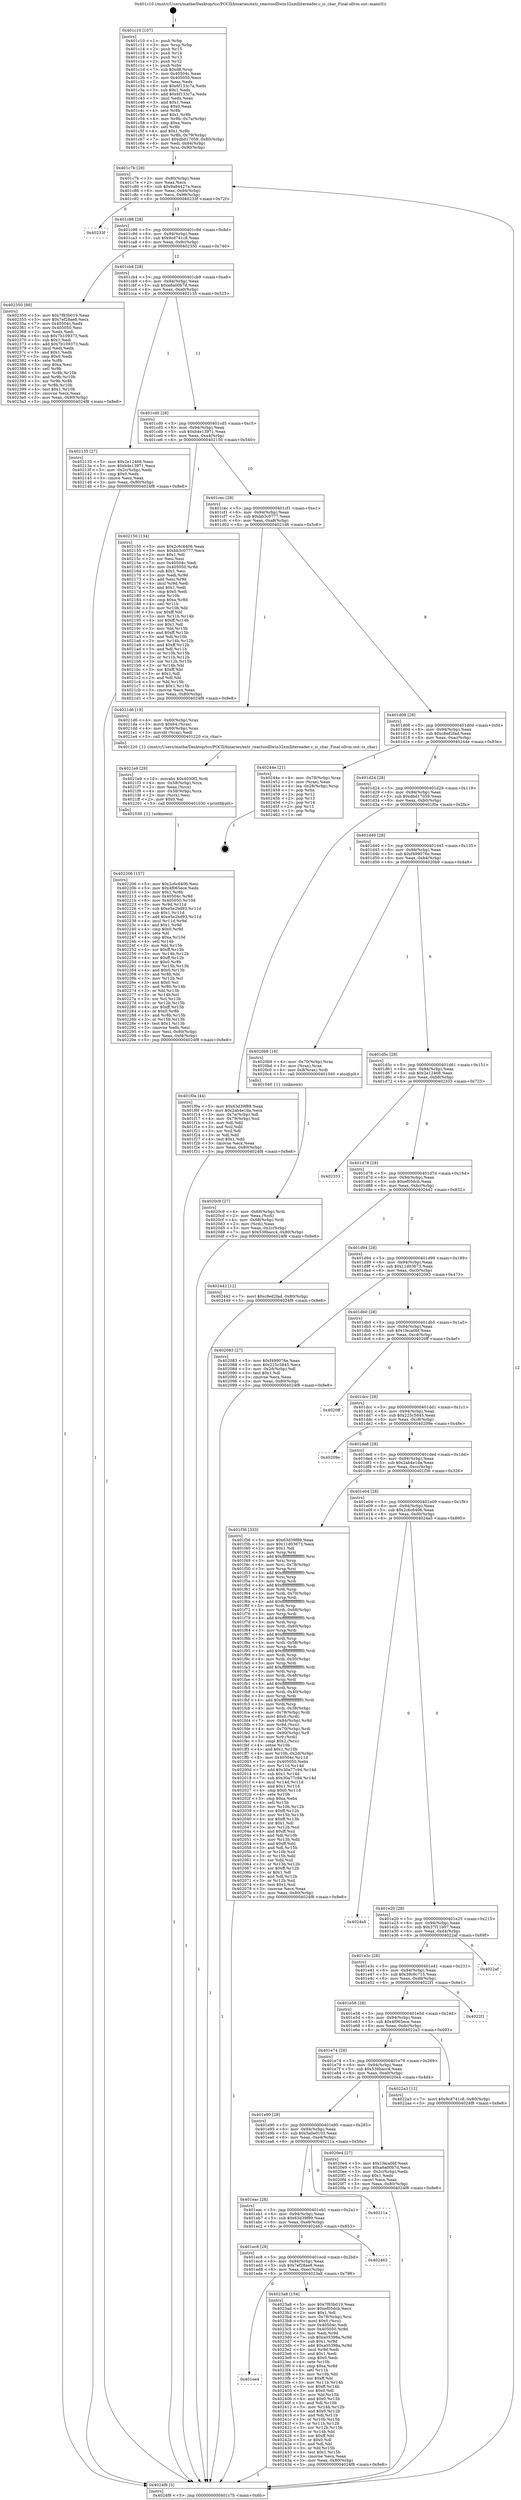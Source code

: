 digraph "0x401c10" {
  label = "0x401c10 (/mnt/c/Users/mathe/Desktop/tcc/POCII/binaries/extr_reactosdllwin32xmllitereader.c_is_char_Final-ollvm.out::main(0))"
  labelloc = "t"
  node[shape=record]

  Entry [label="",width=0.3,height=0.3,shape=circle,fillcolor=black,style=filled]
  "0x401c7b" [label="{
     0x401c7b [29]\l
     | [instrs]\l
     &nbsp;&nbsp;0x401c7b \<+3\>: mov -0x80(%rbp),%eax\l
     &nbsp;&nbsp;0x401c7e \<+2\>: mov %eax,%ecx\l
     &nbsp;&nbsp;0x401c80 \<+6\>: sub $0x9a84427a,%ecx\l
     &nbsp;&nbsp;0x401c86 \<+6\>: mov %eax,-0x94(%rbp)\l
     &nbsp;&nbsp;0x401c8c \<+6\>: mov %ecx,-0x98(%rbp)\l
     &nbsp;&nbsp;0x401c92 \<+6\>: je 000000000040233f \<main+0x72f\>\l
  }"]
  "0x40233f" [label="{
     0x40233f\l
  }", style=dashed]
  "0x401c98" [label="{
     0x401c98 [28]\l
     | [instrs]\l
     &nbsp;&nbsp;0x401c98 \<+5\>: jmp 0000000000401c9d \<main+0x8d\>\l
     &nbsp;&nbsp;0x401c9d \<+6\>: mov -0x94(%rbp),%eax\l
     &nbsp;&nbsp;0x401ca3 \<+5\>: sub $0x9cd741c8,%eax\l
     &nbsp;&nbsp;0x401ca8 \<+6\>: mov %eax,-0x9c(%rbp)\l
     &nbsp;&nbsp;0x401cae \<+6\>: je 0000000000402350 \<main+0x740\>\l
  }"]
  Exit [label="",width=0.3,height=0.3,shape=circle,fillcolor=black,style=filled,peripheries=2]
  "0x402350" [label="{
     0x402350 [88]\l
     | [instrs]\l
     &nbsp;&nbsp;0x402350 \<+5\>: mov $0x7f83b019,%eax\l
     &nbsp;&nbsp;0x402355 \<+5\>: mov $0x7ef28ae8,%ecx\l
     &nbsp;&nbsp;0x40235a \<+7\>: mov 0x40504c,%edx\l
     &nbsp;&nbsp;0x402361 \<+7\>: mov 0x405050,%esi\l
     &nbsp;&nbsp;0x402368 \<+2\>: mov %edx,%edi\l
     &nbsp;&nbsp;0x40236a \<+6\>: sub $0x7b109373,%edi\l
     &nbsp;&nbsp;0x402370 \<+3\>: sub $0x1,%edi\l
     &nbsp;&nbsp;0x402373 \<+6\>: add $0x7b109373,%edi\l
     &nbsp;&nbsp;0x402379 \<+3\>: imul %edi,%edx\l
     &nbsp;&nbsp;0x40237c \<+3\>: and $0x1,%edx\l
     &nbsp;&nbsp;0x40237f \<+3\>: cmp $0x0,%edx\l
     &nbsp;&nbsp;0x402382 \<+4\>: sete %r8b\l
     &nbsp;&nbsp;0x402386 \<+3\>: cmp $0xa,%esi\l
     &nbsp;&nbsp;0x402389 \<+4\>: setl %r9b\l
     &nbsp;&nbsp;0x40238d \<+3\>: mov %r8b,%r10b\l
     &nbsp;&nbsp;0x402390 \<+3\>: and %r9b,%r10b\l
     &nbsp;&nbsp;0x402393 \<+3\>: xor %r9b,%r8b\l
     &nbsp;&nbsp;0x402396 \<+3\>: or %r8b,%r10b\l
     &nbsp;&nbsp;0x402399 \<+4\>: test $0x1,%r10b\l
     &nbsp;&nbsp;0x40239d \<+3\>: cmovne %ecx,%eax\l
     &nbsp;&nbsp;0x4023a0 \<+3\>: mov %eax,-0x80(%rbp)\l
     &nbsp;&nbsp;0x4023a3 \<+5\>: jmp 00000000004024f8 \<main+0x8e8\>\l
  }"]
  "0x401cb4" [label="{
     0x401cb4 [28]\l
     | [instrs]\l
     &nbsp;&nbsp;0x401cb4 \<+5\>: jmp 0000000000401cb9 \<main+0xa9\>\l
     &nbsp;&nbsp;0x401cb9 \<+6\>: mov -0x94(%rbp),%eax\l
     &nbsp;&nbsp;0x401cbf \<+5\>: sub $0xa6a00b7d,%eax\l
     &nbsp;&nbsp;0x401cc4 \<+6\>: mov %eax,-0xa0(%rbp)\l
     &nbsp;&nbsp;0x401cca \<+6\>: je 0000000000402135 \<main+0x525\>\l
  }"]
  "0x401ee4" [label="{
     0x401ee4\l
  }", style=dashed]
  "0x402135" [label="{
     0x402135 [27]\l
     | [instrs]\l
     &nbsp;&nbsp;0x402135 \<+5\>: mov $0x2e12468,%eax\l
     &nbsp;&nbsp;0x40213a \<+5\>: mov $0xb4e13971,%ecx\l
     &nbsp;&nbsp;0x40213f \<+3\>: mov -0x2c(%rbp),%edx\l
     &nbsp;&nbsp;0x402142 \<+3\>: cmp $0x0,%edx\l
     &nbsp;&nbsp;0x402145 \<+3\>: cmove %ecx,%eax\l
     &nbsp;&nbsp;0x402148 \<+3\>: mov %eax,-0x80(%rbp)\l
     &nbsp;&nbsp;0x40214b \<+5\>: jmp 00000000004024f8 \<main+0x8e8\>\l
  }"]
  "0x401cd0" [label="{
     0x401cd0 [28]\l
     | [instrs]\l
     &nbsp;&nbsp;0x401cd0 \<+5\>: jmp 0000000000401cd5 \<main+0xc5\>\l
     &nbsp;&nbsp;0x401cd5 \<+6\>: mov -0x94(%rbp),%eax\l
     &nbsp;&nbsp;0x401cdb \<+5\>: sub $0xb4e13971,%eax\l
     &nbsp;&nbsp;0x401ce0 \<+6\>: mov %eax,-0xa4(%rbp)\l
     &nbsp;&nbsp;0x401ce6 \<+6\>: je 0000000000402150 \<main+0x540\>\l
  }"]
  "0x4023a8" [label="{
     0x4023a8 [154]\l
     | [instrs]\l
     &nbsp;&nbsp;0x4023a8 \<+5\>: mov $0x7f83b019,%eax\l
     &nbsp;&nbsp;0x4023ad \<+5\>: mov $0xef05dcb,%ecx\l
     &nbsp;&nbsp;0x4023b2 \<+2\>: mov $0x1,%dl\l
     &nbsp;&nbsp;0x4023b4 \<+4\>: mov -0x78(%rbp),%rsi\l
     &nbsp;&nbsp;0x4023b8 \<+6\>: movl $0x0,(%rsi)\l
     &nbsp;&nbsp;0x4023be \<+7\>: mov 0x40504c,%edi\l
     &nbsp;&nbsp;0x4023c5 \<+8\>: mov 0x405050,%r8d\l
     &nbsp;&nbsp;0x4023cd \<+3\>: mov %edi,%r9d\l
     &nbsp;&nbsp;0x4023d0 \<+7\>: sub $0xa05398a,%r9d\l
     &nbsp;&nbsp;0x4023d7 \<+4\>: sub $0x1,%r9d\l
     &nbsp;&nbsp;0x4023db \<+7\>: add $0xa05398a,%r9d\l
     &nbsp;&nbsp;0x4023e2 \<+4\>: imul %r9d,%edi\l
     &nbsp;&nbsp;0x4023e6 \<+3\>: and $0x1,%edi\l
     &nbsp;&nbsp;0x4023e9 \<+3\>: cmp $0x0,%edi\l
     &nbsp;&nbsp;0x4023ec \<+4\>: sete %r10b\l
     &nbsp;&nbsp;0x4023f0 \<+4\>: cmp $0xa,%r8d\l
     &nbsp;&nbsp;0x4023f4 \<+4\>: setl %r11b\l
     &nbsp;&nbsp;0x4023f8 \<+3\>: mov %r10b,%bl\l
     &nbsp;&nbsp;0x4023fb \<+3\>: xor $0xff,%bl\l
     &nbsp;&nbsp;0x4023fe \<+3\>: mov %r11b,%r14b\l
     &nbsp;&nbsp;0x402401 \<+4\>: xor $0xff,%r14b\l
     &nbsp;&nbsp;0x402405 \<+3\>: xor $0x0,%dl\l
     &nbsp;&nbsp;0x402408 \<+3\>: mov %bl,%r15b\l
     &nbsp;&nbsp;0x40240b \<+4\>: and $0x0,%r15b\l
     &nbsp;&nbsp;0x40240f \<+3\>: and %dl,%r10b\l
     &nbsp;&nbsp;0x402412 \<+3\>: mov %r14b,%r12b\l
     &nbsp;&nbsp;0x402415 \<+4\>: and $0x0,%r12b\l
     &nbsp;&nbsp;0x402419 \<+3\>: and %dl,%r11b\l
     &nbsp;&nbsp;0x40241c \<+3\>: or %r10b,%r15b\l
     &nbsp;&nbsp;0x40241f \<+3\>: or %r11b,%r12b\l
     &nbsp;&nbsp;0x402422 \<+3\>: xor %r12b,%r15b\l
     &nbsp;&nbsp;0x402425 \<+3\>: or %r14b,%bl\l
     &nbsp;&nbsp;0x402428 \<+3\>: xor $0xff,%bl\l
     &nbsp;&nbsp;0x40242b \<+3\>: or $0x0,%dl\l
     &nbsp;&nbsp;0x40242e \<+2\>: and %dl,%bl\l
     &nbsp;&nbsp;0x402430 \<+3\>: or %bl,%r15b\l
     &nbsp;&nbsp;0x402433 \<+4\>: test $0x1,%r15b\l
     &nbsp;&nbsp;0x402437 \<+3\>: cmovne %ecx,%eax\l
     &nbsp;&nbsp;0x40243a \<+3\>: mov %eax,-0x80(%rbp)\l
     &nbsp;&nbsp;0x40243d \<+5\>: jmp 00000000004024f8 \<main+0x8e8\>\l
  }"]
  "0x402150" [label="{
     0x402150 [134]\l
     | [instrs]\l
     &nbsp;&nbsp;0x402150 \<+5\>: mov $0x2c6c6406,%eax\l
     &nbsp;&nbsp;0x402155 \<+5\>: mov $0xbb3c0777,%ecx\l
     &nbsp;&nbsp;0x40215a \<+2\>: mov $0x1,%dl\l
     &nbsp;&nbsp;0x40215c \<+2\>: xor %esi,%esi\l
     &nbsp;&nbsp;0x40215e \<+7\>: mov 0x40504c,%edi\l
     &nbsp;&nbsp;0x402165 \<+8\>: mov 0x405050,%r8d\l
     &nbsp;&nbsp;0x40216d \<+3\>: sub $0x1,%esi\l
     &nbsp;&nbsp;0x402170 \<+3\>: mov %edi,%r9d\l
     &nbsp;&nbsp;0x402173 \<+3\>: add %esi,%r9d\l
     &nbsp;&nbsp;0x402176 \<+4\>: imul %r9d,%edi\l
     &nbsp;&nbsp;0x40217a \<+3\>: and $0x1,%edi\l
     &nbsp;&nbsp;0x40217d \<+3\>: cmp $0x0,%edi\l
     &nbsp;&nbsp;0x402180 \<+4\>: sete %r10b\l
     &nbsp;&nbsp;0x402184 \<+4\>: cmp $0xa,%r8d\l
     &nbsp;&nbsp;0x402188 \<+4\>: setl %r11b\l
     &nbsp;&nbsp;0x40218c \<+3\>: mov %r10b,%bl\l
     &nbsp;&nbsp;0x40218f \<+3\>: xor $0xff,%bl\l
     &nbsp;&nbsp;0x402192 \<+3\>: mov %r11b,%r14b\l
     &nbsp;&nbsp;0x402195 \<+4\>: xor $0xff,%r14b\l
     &nbsp;&nbsp;0x402199 \<+3\>: xor $0x1,%dl\l
     &nbsp;&nbsp;0x40219c \<+3\>: mov %bl,%r15b\l
     &nbsp;&nbsp;0x40219f \<+4\>: and $0xff,%r15b\l
     &nbsp;&nbsp;0x4021a3 \<+3\>: and %dl,%r10b\l
     &nbsp;&nbsp;0x4021a6 \<+3\>: mov %r14b,%r12b\l
     &nbsp;&nbsp;0x4021a9 \<+4\>: and $0xff,%r12b\l
     &nbsp;&nbsp;0x4021ad \<+3\>: and %dl,%r11b\l
     &nbsp;&nbsp;0x4021b0 \<+3\>: or %r10b,%r15b\l
     &nbsp;&nbsp;0x4021b3 \<+3\>: or %r11b,%r12b\l
     &nbsp;&nbsp;0x4021b6 \<+3\>: xor %r12b,%r15b\l
     &nbsp;&nbsp;0x4021b9 \<+3\>: or %r14b,%bl\l
     &nbsp;&nbsp;0x4021bc \<+3\>: xor $0xff,%bl\l
     &nbsp;&nbsp;0x4021bf \<+3\>: or $0x1,%dl\l
     &nbsp;&nbsp;0x4021c2 \<+2\>: and %dl,%bl\l
     &nbsp;&nbsp;0x4021c4 \<+3\>: or %bl,%r15b\l
     &nbsp;&nbsp;0x4021c7 \<+4\>: test $0x1,%r15b\l
     &nbsp;&nbsp;0x4021cb \<+3\>: cmovne %ecx,%eax\l
     &nbsp;&nbsp;0x4021ce \<+3\>: mov %eax,-0x80(%rbp)\l
     &nbsp;&nbsp;0x4021d1 \<+5\>: jmp 00000000004024f8 \<main+0x8e8\>\l
  }"]
  "0x401cec" [label="{
     0x401cec [28]\l
     | [instrs]\l
     &nbsp;&nbsp;0x401cec \<+5\>: jmp 0000000000401cf1 \<main+0xe1\>\l
     &nbsp;&nbsp;0x401cf1 \<+6\>: mov -0x94(%rbp),%eax\l
     &nbsp;&nbsp;0x401cf7 \<+5\>: sub $0xbb3c0777,%eax\l
     &nbsp;&nbsp;0x401cfc \<+6\>: mov %eax,-0xa8(%rbp)\l
     &nbsp;&nbsp;0x401d02 \<+6\>: je 00000000004021d6 \<main+0x5c6\>\l
  }"]
  "0x401ec8" [label="{
     0x401ec8 [28]\l
     | [instrs]\l
     &nbsp;&nbsp;0x401ec8 \<+5\>: jmp 0000000000401ecd \<main+0x2bd\>\l
     &nbsp;&nbsp;0x401ecd \<+6\>: mov -0x94(%rbp),%eax\l
     &nbsp;&nbsp;0x401ed3 \<+5\>: sub $0x7ef28ae8,%eax\l
     &nbsp;&nbsp;0x401ed8 \<+6\>: mov %eax,-0xec(%rbp)\l
     &nbsp;&nbsp;0x401ede \<+6\>: je 00000000004023a8 \<main+0x798\>\l
  }"]
  "0x4021d6" [label="{
     0x4021d6 [19]\l
     | [instrs]\l
     &nbsp;&nbsp;0x4021d6 \<+4\>: mov -0x60(%rbp),%rax\l
     &nbsp;&nbsp;0x4021da \<+3\>: movb $0x64,(%rax)\l
     &nbsp;&nbsp;0x4021dd \<+4\>: mov -0x60(%rbp),%rax\l
     &nbsp;&nbsp;0x4021e1 \<+3\>: movsbl (%rax),%edi\l
     &nbsp;&nbsp;0x4021e4 \<+5\>: call 0000000000401220 \<is_char\>\l
     | [calls]\l
     &nbsp;&nbsp;0x401220 \{1\} (/mnt/c/Users/mathe/Desktop/tcc/POCII/binaries/extr_reactosdllwin32xmllitereader.c_is_char_Final-ollvm.out::is_char)\l
  }"]
  "0x401d08" [label="{
     0x401d08 [28]\l
     | [instrs]\l
     &nbsp;&nbsp;0x401d08 \<+5\>: jmp 0000000000401d0d \<main+0xfd\>\l
     &nbsp;&nbsp;0x401d0d \<+6\>: mov -0x94(%rbp),%eax\l
     &nbsp;&nbsp;0x401d13 \<+5\>: sub $0xc8ed2fad,%eax\l
     &nbsp;&nbsp;0x401d18 \<+6\>: mov %eax,-0xac(%rbp)\l
     &nbsp;&nbsp;0x401d1e \<+6\>: je 000000000040244e \<main+0x83e\>\l
  }"]
  "0x402463" [label="{
     0x402463\l
  }", style=dashed]
  "0x40244e" [label="{
     0x40244e [21]\l
     | [instrs]\l
     &nbsp;&nbsp;0x40244e \<+4\>: mov -0x78(%rbp),%rax\l
     &nbsp;&nbsp;0x402452 \<+2\>: mov (%rax),%eax\l
     &nbsp;&nbsp;0x402454 \<+4\>: lea -0x28(%rbp),%rsp\l
     &nbsp;&nbsp;0x402458 \<+1\>: pop %rbx\l
     &nbsp;&nbsp;0x402459 \<+2\>: pop %r12\l
     &nbsp;&nbsp;0x40245b \<+2\>: pop %r13\l
     &nbsp;&nbsp;0x40245d \<+2\>: pop %r14\l
     &nbsp;&nbsp;0x40245f \<+2\>: pop %r15\l
     &nbsp;&nbsp;0x402461 \<+1\>: pop %rbp\l
     &nbsp;&nbsp;0x402462 \<+1\>: ret\l
  }"]
  "0x401d24" [label="{
     0x401d24 [28]\l
     | [instrs]\l
     &nbsp;&nbsp;0x401d24 \<+5\>: jmp 0000000000401d29 \<main+0x119\>\l
     &nbsp;&nbsp;0x401d29 \<+6\>: mov -0x94(%rbp),%eax\l
     &nbsp;&nbsp;0x401d2f \<+5\>: sub $0xdbd17059,%eax\l
     &nbsp;&nbsp;0x401d34 \<+6\>: mov %eax,-0xb0(%rbp)\l
     &nbsp;&nbsp;0x401d3a \<+6\>: je 0000000000401f0a \<main+0x2fa\>\l
  }"]
  "0x401eac" [label="{
     0x401eac [28]\l
     | [instrs]\l
     &nbsp;&nbsp;0x401eac \<+5\>: jmp 0000000000401eb1 \<main+0x2a1\>\l
     &nbsp;&nbsp;0x401eb1 \<+6\>: mov -0x94(%rbp),%eax\l
     &nbsp;&nbsp;0x401eb7 \<+5\>: sub $0x63d39f89,%eax\l
     &nbsp;&nbsp;0x401ebc \<+6\>: mov %eax,-0xe8(%rbp)\l
     &nbsp;&nbsp;0x401ec2 \<+6\>: je 0000000000402463 \<main+0x853\>\l
  }"]
  "0x401f0a" [label="{
     0x401f0a [44]\l
     | [instrs]\l
     &nbsp;&nbsp;0x401f0a \<+5\>: mov $0x63d39f89,%eax\l
     &nbsp;&nbsp;0x401f0f \<+5\>: mov $0x2ab4e1da,%ecx\l
     &nbsp;&nbsp;0x401f14 \<+3\>: mov -0x7a(%rbp),%dl\l
     &nbsp;&nbsp;0x401f17 \<+4\>: mov -0x79(%rbp),%sil\l
     &nbsp;&nbsp;0x401f1b \<+3\>: mov %dl,%dil\l
     &nbsp;&nbsp;0x401f1e \<+3\>: and %sil,%dil\l
     &nbsp;&nbsp;0x401f21 \<+3\>: xor %sil,%dl\l
     &nbsp;&nbsp;0x401f24 \<+3\>: or %dl,%dil\l
     &nbsp;&nbsp;0x401f27 \<+4\>: test $0x1,%dil\l
     &nbsp;&nbsp;0x401f2b \<+3\>: cmovne %ecx,%eax\l
     &nbsp;&nbsp;0x401f2e \<+3\>: mov %eax,-0x80(%rbp)\l
     &nbsp;&nbsp;0x401f31 \<+5\>: jmp 00000000004024f8 \<main+0x8e8\>\l
  }"]
  "0x401d40" [label="{
     0x401d40 [28]\l
     | [instrs]\l
     &nbsp;&nbsp;0x401d40 \<+5\>: jmp 0000000000401d45 \<main+0x135\>\l
     &nbsp;&nbsp;0x401d45 \<+6\>: mov -0x94(%rbp),%eax\l
     &nbsp;&nbsp;0x401d4b \<+5\>: sub $0xf499076e,%eax\l
     &nbsp;&nbsp;0x401d50 \<+6\>: mov %eax,-0xb4(%rbp)\l
     &nbsp;&nbsp;0x401d56 \<+6\>: je 00000000004020b9 \<main+0x4a9\>\l
  }"]
  "0x4024f8" [label="{
     0x4024f8 [5]\l
     | [instrs]\l
     &nbsp;&nbsp;0x4024f8 \<+5\>: jmp 0000000000401c7b \<main+0x6b\>\l
  }"]
  "0x401c10" [label="{
     0x401c10 [107]\l
     | [instrs]\l
     &nbsp;&nbsp;0x401c10 \<+1\>: push %rbp\l
     &nbsp;&nbsp;0x401c11 \<+3\>: mov %rsp,%rbp\l
     &nbsp;&nbsp;0x401c14 \<+2\>: push %r15\l
     &nbsp;&nbsp;0x401c16 \<+2\>: push %r14\l
     &nbsp;&nbsp;0x401c18 \<+2\>: push %r13\l
     &nbsp;&nbsp;0x401c1a \<+2\>: push %r12\l
     &nbsp;&nbsp;0x401c1c \<+1\>: push %rbx\l
     &nbsp;&nbsp;0x401c1d \<+7\>: sub $0xd8,%rsp\l
     &nbsp;&nbsp;0x401c24 \<+7\>: mov 0x40504c,%eax\l
     &nbsp;&nbsp;0x401c2b \<+7\>: mov 0x405050,%ecx\l
     &nbsp;&nbsp;0x401c32 \<+2\>: mov %eax,%edx\l
     &nbsp;&nbsp;0x401c34 \<+6\>: sub $0x6f133c7a,%edx\l
     &nbsp;&nbsp;0x401c3a \<+3\>: sub $0x1,%edx\l
     &nbsp;&nbsp;0x401c3d \<+6\>: add $0x6f133c7a,%edx\l
     &nbsp;&nbsp;0x401c43 \<+3\>: imul %edx,%eax\l
     &nbsp;&nbsp;0x401c46 \<+3\>: and $0x1,%eax\l
     &nbsp;&nbsp;0x401c49 \<+3\>: cmp $0x0,%eax\l
     &nbsp;&nbsp;0x401c4c \<+4\>: sete %r8b\l
     &nbsp;&nbsp;0x401c50 \<+4\>: and $0x1,%r8b\l
     &nbsp;&nbsp;0x401c54 \<+4\>: mov %r8b,-0x7a(%rbp)\l
     &nbsp;&nbsp;0x401c58 \<+3\>: cmp $0xa,%ecx\l
     &nbsp;&nbsp;0x401c5b \<+4\>: setl %r8b\l
     &nbsp;&nbsp;0x401c5f \<+4\>: and $0x1,%r8b\l
     &nbsp;&nbsp;0x401c63 \<+4\>: mov %r8b,-0x79(%rbp)\l
     &nbsp;&nbsp;0x401c67 \<+7\>: movl $0xdbd17059,-0x80(%rbp)\l
     &nbsp;&nbsp;0x401c6e \<+6\>: mov %edi,-0x84(%rbp)\l
     &nbsp;&nbsp;0x401c74 \<+7\>: mov %rsi,-0x90(%rbp)\l
  }"]
  "0x40211a" [label="{
     0x40211a\l
  }", style=dashed]
  "0x4020b9" [label="{
     0x4020b9 [16]\l
     | [instrs]\l
     &nbsp;&nbsp;0x4020b9 \<+4\>: mov -0x70(%rbp),%rax\l
     &nbsp;&nbsp;0x4020bd \<+3\>: mov (%rax),%rax\l
     &nbsp;&nbsp;0x4020c0 \<+4\>: mov 0x8(%rax),%rdi\l
     &nbsp;&nbsp;0x4020c4 \<+5\>: call 0000000000401040 \<atoi@plt\>\l
     | [calls]\l
     &nbsp;&nbsp;0x401040 \{1\} (unknown)\l
  }"]
  "0x401d5c" [label="{
     0x401d5c [28]\l
     | [instrs]\l
     &nbsp;&nbsp;0x401d5c \<+5\>: jmp 0000000000401d61 \<main+0x151\>\l
     &nbsp;&nbsp;0x401d61 \<+6\>: mov -0x94(%rbp),%eax\l
     &nbsp;&nbsp;0x401d67 \<+5\>: sub $0x2e12468,%eax\l
     &nbsp;&nbsp;0x401d6c \<+6\>: mov %eax,-0xb8(%rbp)\l
     &nbsp;&nbsp;0x401d72 \<+6\>: je 0000000000402333 \<main+0x723\>\l
  }"]
  "0x402206" [label="{
     0x402206 [157]\l
     | [instrs]\l
     &nbsp;&nbsp;0x402206 \<+5\>: mov $0x2c6c6406,%esi\l
     &nbsp;&nbsp;0x40220b \<+5\>: mov $0x4f065ece,%edx\l
     &nbsp;&nbsp;0x402210 \<+3\>: mov $0x1,%r8b\l
     &nbsp;&nbsp;0x402213 \<+8\>: mov 0x40504c,%r9d\l
     &nbsp;&nbsp;0x40221b \<+8\>: mov 0x405050,%r10d\l
     &nbsp;&nbsp;0x402223 \<+3\>: mov %r9d,%r11d\l
     &nbsp;&nbsp;0x402226 \<+7\>: sub $0xe5e2bd93,%r11d\l
     &nbsp;&nbsp;0x40222d \<+4\>: sub $0x1,%r11d\l
     &nbsp;&nbsp;0x402231 \<+7\>: add $0xe5e2bd93,%r11d\l
     &nbsp;&nbsp;0x402238 \<+4\>: imul %r11d,%r9d\l
     &nbsp;&nbsp;0x40223c \<+4\>: and $0x1,%r9d\l
     &nbsp;&nbsp;0x402240 \<+4\>: cmp $0x0,%r9d\l
     &nbsp;&nbsp;0x402244 \<+3\>: sete %bl\l
     &nbsp;&nbsp;0x402247 \<+4\>: cmp $0xa,%r10d\l
     &nbsp;&nbsp;0x40224b \<+4\>: setl %r14b\l
     &nbsp;&nbsp;0x40224f \<+3\>: mov %bl,%r15b\l
     &nbsp;&nbsp;0x402252 \<+4\>: xor $0xff,%r15b\l
     &nbsp;&nbsp;0x402256 \<+3\>: mov %r14b,%r12b\l
     &nbsp;&nbsp;0x402259 \<+4\>: xor $0xff,%r12b\l
     &nbsp;&nbsp;0x40225d \<+4\>: xor $0x0,%r8b\l
     &nbsp;&nbsp;0x402261 \<+3\>: mov %r15b,%r13b\l
     &nbsp;&nbsp;0x402264 \<+4\>: and $0x0,%r13b\l
     &nbsp;&nbsp;0x402268 \<+3\>: and %r8b,%bl\l
     &nbsp;&nbsp;0x40226b \<+3\>: mov %r12b,%cl\l
     &nbsp;&nbsp;0x40226e \<+3\>: and $0x0,%cl\l
     &nbsp;&nbsp;0x402271 \<+3\>: and %r8b,%r14b\l
     &nbsp;&nbsp;0x402274 \<+3\>: or %bl,%r13b\l
     &nbsp;&nbsp;0x402277 \<+3\>: or %r14b,%cl\l
     &nbsp;&nbsp;0x40227a \<+3\>: xor %cl,%r13b\l
     &nbsp;&nbsp;0x40227d \<+3\>: or %r12b,%r15b\l
     &nbsp;&nbsp;0x402280 \<+4\>: xor $0xff,%r15b\l
     &nbsp;&nbsp;0x402284 \<+4\>: or $0x0,%r8b\l
     &nbsp;&nbsp;0x402288 \<+3\>: and %r8b,%r15b\l
     &nbsp;&nbsp;0x40228b \<+3\>: or %r15b,%r13b\l
     &nbsp;&nbsp;0x40228e \<+4\>: test $0x1,%r13b\l
     &nbsp;&nbsp;0x402292 \<+3\>: cmovne %edx,%esi\l
     &nbsp;&nbsp;0x402295 \<+3\>: mov %esi,-0x80(%rbp)\l
     &nbsp;&nbsp;0x402298 \<+6\>: mov %eax,-0xf4(%rbp)\l
     &nbsp;&nbsp;0x40229e \<+5\>: jmp 00000000004024f8 \<main+0x8e8\>\l
  }"]
  "0x402333" [label="{
     0x402333\l
  }", style=dashed]
  "0x401d78" [label="{
     0x401d78 [28]\l
     | [instrs]\l
     &nbsp;&nbsp;0x401d78 \<+5\>: jmp 0000000000401d7d \<main+0x16d\>\l
     &nbsp;&nbsp;0x401d7d \<+6\>: mov -0x94(%rbp),%eax\l
     &nbsp;&nbsp;0x401d83 \<+5\>: sub $0xef05dcb,%eax\l
     &nbsp;&nbsp;0x401d88 \<+6\>: mov %eax,-0xbc(%rbp)\l
     &nbsp;&nbsp;0x401d8e \<+6\>: je 0000000000402442 \<main+0x832\>\l
  }"]
  "0x4021e9" [label="{
     0x4021e9 [29]\l
     | [instrs]\l
     &nbsp;&nbsp;0x4021e9 \<+10\>: movabs $0x4030f2,%rdi\l
     &nbsp;&nbsp;0x4021f3 \<+4\>: mov -0x58(%rbp),%rcx\l
     &nbsp;&nbsp;0x4021f7 \<+2\>: mov %eax,(%rcx)\l
     &nbsp;&nbsp;0x4021f9 \<+4\>: mov -0x58(%rbp),%rcx\l
     &nbsp;&nbsp;0x4021fd \<+2\>: mov (%rcx),%esi\l
     &nbsp;&nbsp;0x4021ff \<+2\>: mov $0x0,%al\l
     &nbsp;&nbsp;0x402201 \<+5\>: call 0000000000401030 \<printf@plt\>\l
     | [calls]\l
     &nbsp;&nbsp;0x401030 \{1\} (unknown)\l
  }"]
  "0x402442" [label="{
     0x402442 [12]\l
     | [instrs]\l
     &nbsp;&nbsp;0x402442 \<+7\>: movl $0xc8ed2fad,-0x80(%rbp)\l
     &nbsp;&nbsp;0x402449 \<+5\>: jmp 00000000004024f8 \<main+0x8e8\>\l
  }"]
  "0x401d94" [label="{
     0x401d94 [28]\l
     | [instrs]\l
     &nbsp;&nbsp;0x401d94 \<+5\>: jmp 0000000000401d99 \<main+0x189\>\l
     &nbsp;&nbsp;0x401d99 \<+6\>: mov -0x94(%rbp),%eax\l
     &nbsp;&nbsp;0x401d9f \<+5\>: sub $0x11d03673,%eax\l
     &nbsp;&nbsp;0x401da4 \<+6\>: mov %eax,-0xc0(%rbp)\l
     &nbsp;&nbsp;0x401daa \<+6\>: je 0000000000402083 \<main+0x473\>\l
  }"]
  "0x401e90" [label="{
     0x401e90 [28]\l
     | [instrs]\l
     &nbsp;&nbsp;0x401e90 \<+5\>: jmp 0000000000401e95 \<main+0x285\>\l
     &nbsp;&nbsp;0x401e95 \<+6\>: mov -0x94(%rbp),%eax\l
     &nbsp;&nbsp;0x401e9b \<+5\>: sub $0x5a0e0103,%eax\l
     &nbsp;&nbsp;0x401ea0 \<+6\>: mov %eax,-0xe4(%rbp)\l
     &nbsp;&nbsp;0x401ea6 \<+6\>: je 000000000040211a \<main+0x50a\>\l
  }"]
  "0x402083" [label="{
     0x402083 [27]\l
     | [instrs]\l
     &nbsp;&nbsp;0x402083 \<+5\>: mov $0xf499076e,%eax\l
     &nbsp;&nbsp;0x402088 \<+5\>: mov $0x225c5845,%ecx\l
     &nbsp;&nbsp;0x40208d \<+3\>: mov -0x2d(%rbp),%dl\l
     &nbsp;&nbsp;0x402090 \<+3\>: test $0x1,%dl\l
     &nbsp;&nbsp;0x402093 \<+3\>: cmovne %ecx,%eax\l
     &nbsp;&nbsp;0x402096 \<+3\>: mov %eax,-0x80(%rbp)\l
     &nbsp;&nbsp;0x402099 \<+5\>: jmp 00000000004024f8 \<main+0x8e8\>\l
  }"]
  "0x401db0" [label="{
     0x401db0 [28]\l
     | [instrs]\l
     &nbsp;&nbsp;0x401db0 \<+5\>: jmp 0000000000401db5 \<main+0x1a5\>\l
     &nbsp;&nbsp;0x401db5 \<+6\>: mov -0x94(%rbp),%eax\l
     &nbsp;&nbsp;0x401dbb \<+5\>: sub $0x1feca0bf,%eax\l
     &nbsp;&nbsp;0x401dc0 \<+6\>: mov %eax,-0xc4(%rbp)\l
     &nbsp;&nbsp;0x401dc6 \<+6\>: je 00000000004020ff \<main+0x4ef\>\l
  }"]
  "0x4020e4" [label="{
     0x4020e4 [27]\l
     | [instrs]\l
     &nbsp;&nbsp;0x4020e4 \<+5\>: mov $0x1feca0bf,%eax\l
     &nbsp;&nbsp;0x4020e9 \<+5\>: mov $0xa6a00b7d,%ecx\l
     &nbsp;&nbsp;0x4020ee \<+3\>: mov -0x2c(%rbp),%edx\l
     &nbsp;&nbsp;0x4020f1 \<+3\>: cmp $0x1,%edx\l
     &nbsp;&nbsp;0x4020f4 \<+3\>: cmovl %ecx,%eax\l
     &nbsp;&nbsp;0x4020f7 \<+3\>: mov %eax,-0x80(%rbp)\l
     &nbsp;&nbsp;0x4020fa \<+5\>: jmp 00000000004024f8 \<main+0x8e8\>\l
  }"]
  "0x4020ff" [label="{
     0x4020ff\l
  }", style=dashed]
  "0x401dcc" [label="{
     0x401dcc [28]\l
     | [instrs]\l
     &nbsp;&nbsp;0x401dcc \<+5\>: jmp 0000000000401dd1 \<main+0x1c1\>\l
     &nbsp;&nbsp;0x401dd1 \<+6\>: mov -0x94(%rbp),%eax\l
     &nbsp;&nbsp;0x401dd7 \<+5\>: sub $0x225c5845,%eax\l
     &nbsp;&nbsp;0x401ddc \<+6\>: mov %eax,-0xc8(%rbp)\l
     &nbsp;&nbsp;0x401de2 \<+6\>: je 000000000040209e \<main+0x48e\>\l
  }"]
  "0x401e74" [label="{
     0x401e74 [28]\l
     | [instrs]\l
     &nbsp;&nbsp;0x401e74 \<+5\>: jmp 0000000000401e79 \<main+0x269\>\l
     &nbsp;&nbsp;0x401e79 \<+6\>: mov -0x94(%rbp),%eax\l
     &nbsp;&nbsp;0x401e7f \<+5\>: sub $0x538bacc4,%eax\l
     &nbsp;&nbsp;0x401e84 \<+6\>: mov %eax,-0xe0(%rbp)\l
     &nbsp;&nbsp;0x401e8a \<+6\>: je 00000000004020e4 \<main+0x4d4\>\l
  }"]
  "0x40209e" [label="{
     0x40209e\l
  }", style=dashed]
  "0x401de8" [label="{
     0x401de8 [28]\l
     | [instrs]\l
     &nbsp;&nbsp;0x401de8 \<+5\>: jmp 0000000000401ded \<main+0x1dd\>\l
     &nbsp;&nbsp;0x401ded \<+6\>: mov -0x94(%rbp),%eax\l
     &nbsp;&nbsp;0x401df3 \<+5\>: sub $0x2ab4e1da,%eax\l
     &nbsp;&nbsp;0x401df8 \<+6\>: mov %eax,-0xcc(%rbp)\l
     &nbsp;&nbsp;0x401dfe \<+6\>: je 0000000000401f36 \<main+0x326\>\l
  }"]
  "0x4022a3" [label="{
     0x4022a3 [12]\l
     | [instrs]\l
     &nbsp;&nbsp;0x4022a3 \<+7\>: movl $0x9cd741c8,-0x80(%rbp)\l
     &nbsp;&nbsp;0x4022aa \<+5\>: jmp 00000000004024f8 \<main+0x8e8\>\l
  }"]
  "0x401f36" [label="{
     0x401f36 [333]\l
     | [instrs]\l
     &nbsp;&nbsp;0x401f36 \<+5\>: mov $0x63d39f89,%eax\l
     &nbsp;&nbsp;0x401f3b \<+5\>: mov $0x11d03673,%ecx\l
     &nbsp;&nbsp;0x401f40 \<+2\>: mov $0x1,%dl\l
     &nbsp;&nbsp;0x401f42 \<+3\>: mov %rsp,%rsi\l
     &nbsp;&nbsp;0x401f45 \<+4\>: add $0xfffffffffffffff0,%rsi\l
     &nbsp;&nbsp;0x401f49 \<+3\>: mov %rsi,%rsp\l
     &nbsp;&nbsp;0x401f4c \<+4\>: mov %rsi,-0x78(%rbp)\l
     &nbsp;&nbsp;0x401f50 \<+3\>: mov %rsp,%rsi\l
     &nbsp;&nbsp;0x401f53 \<+4\>: add $0xfffffffffffffff0,%rsi\l
     &nbsp;&nbsp;0x401f57 \<+3\>: mov %rsi,%rsp\l
     &nbsp;&nbsp;0x401f5a \<+3\>: mov %rsp,%rdi\l
     &nbsp;&nbsp;0x401f5d \<+4\>: add $0xfffffffffffffff0,%rdi\l
     &nbsp;&nbsp;0x401f61 \<+3\>: mov %rdi,%rsp\l
     &nbsp;&nbsp;0x401f64 \<+4\>: mov %rdi,-0x70(%rbp)\l
     &nbsp;&nbsp;0x401f68 \<+3\>: mov %rsp,%rdi\l
     &nbsp;&nbsp;0x401f6b \<+4\>: add $0xfffffffffffffff0,%rdi\l
     &nbsp;&nbsp;0x401f6f \<+3\>: mov %rdi,%rsp\l
     &nbsp;&nbsp;0x401f72 \<+4\>: mov %rdi,-0x68(%rbp)\l
     &nbsp;&nbsp;0x401f76 \<+3\>: mov %rsp,%rdi\l
     &nbsp;&nbsp;0x401f79 \<+4\>: add $0xfffffffffffffff0,%rdi\l
     &nbsp;&nbsp;0x401f7d \<+3\>: mov %rdi,%rsp\l
     &nbsp;&nbsp;0x401f80 \<+4\>: mov %rdi,-0x60(%rbp)\l
     &nbsp;&nbsp;0x401f84 \<+3\>: mov %rsp,%rdi\l
     &nbsp;&nbsp;0x401f87 \<+4\>: add $0xfffffffffffffff0,%rdi\l
     &nbsp;&nbsp;0x401f8b \<+3\>: mov %rdi,%rsp\l
     &nbsp;&nbsp;0x401f8e \<+4\>: mov %rdi,-0x58(%rbp)\l
     &nbsp;&nbsp;0x401f92 \<+3\>: mov %rsp,%rdi\l
     &nbsp;&nbsp;0x401f95 \<+4\>: add $0xfffffffffffffff0,%rdi\l
     &nbsp;&nbsp;0x401f99 \<+3\>: mov %rdi,%rsp\l
     &nbsp;&nbsp;0x401f9c \<+4\>: mov %rdi,-0x50(%rbp)\l
     &nbsp;&nbsp;0x401fa0 \<+3\>: mov %rsp,%rdi\l
     &nbsp;&nbsp;0x401fa3 \<+4\>: add $0xfffffffffffffff0,%rdi\l
     &nbsp;&nbsp;0x401fa7 \<+3\>: mov %rdi,%rsp\l
     &nbsp;&nbsp;0x401faa \<+4\>: mov %rdi,-0x48(%rbp)\l
     &nbsp;&nbsp;0x401fae \<+3\>: mov %rsp,%rdi\l
     &nbsp;&nbsp;0x401fb1 \<+4\>: add $0xfffffffffffffff0,%rdi\l
     &nbsp;&nbsp;0x401fb5 \<+3\>: mov %rdi,%rsp\l
     &nbsp;&nbsp;0x401fb8 \<+4\>: mov %rdi,-0x40(%rbp)\l
     &nbsp;&nbsp;0x401fbc \<+3\>: mov %rsp,%rdi\l
     &nbsp;&nbsp;0x401fbf \<+4\>: add $0xfffffffffffffff0,%rdi\l
     &nbsp;&nbsp;0x401fc3 \<+3\>: mov %rdi,%rsp\l
     &nbsp;&nbsp;0x401fc6 \<+4\>: mov %rdi,-0x38(%rbp)\l
     &nbsp;&nbsp;0x401fca \<+4\>: mov -0x78(%rbp),%rdi\l
     &nbsp;&nbsp;0x401fce \<+6\>: movl $0x0,(%rdi)\l
     &nbsp;&nbsp;0x401fd4 \<+7\>: mov -0x84(%rbp),%r8d\l
     &nbsp;&nbsp;0x401fdb \<+3\>: mov %r8d,(%rsi)\l
     &nbsp;&nbsp;0x401fde \<+4\>: mov -0x70(%rbp),%rdi\l
     &nbsp;&nbsp;0x401fe2 \<+7\>: mov -0x90(%rbp),%r9\l
     &nbsp;&nbsp;0x401fe9 \<+3\>: mov %r9,(%rdi)\l
     &nbsp;&nbsp;0x401fec \<+3\>: cmpl $0x2,(%rsi)\l
     &nbsp;&nbsp;0x401fef \<+4\>: setne %r10b\l
     &nbsp;&nbsp;0x401ff3 \<+4\>: and $0x1,%r10b\l
     &nbsp;&nbsp;0x401ff7 \<+4\>: mov %r10b,-0x2d(%rbp)\l
     &nbsp;&nbsp;0x401ffb \<+8\>: mov 0x40504c,%r11d\l
     &nbsp;&nbsp;0x402003 \<+7\>: mov 0x405050,%ebx\l
     &nbsp;&nbsp;0x40200a \<+3\>: mov %r11d,%r14d\l
     &nbsp;&nbsp;0x40200d \<+7\>: add $0x30a77c94,%r14d\l
     &nbsp;&nbsp;0x402014 \<+4\>: sub $0x1,%r14d\l
     &nbsp;&nbsp;0x402018 \<+7\>: sub $0x30a77c94,%r14d\l
     &nbsp;&nbsp;0x40201f \<+4\>: imul %r14d,%r11d\l
     &nbsp;&nbsp;0x402023 \<+4\>: and $0x1,%r11d\l
     &nbsp;&nbsp;0x402027 \<+4\>: cmp $0x0,%r11d\l
     &nbsp;&nbsp;0x40202b \<+4\>: sete %r10b\l
     &nbsp;&nbsp;0x40202f \<+3\>: cmp $0xa,%ebx\l
     &nbsp;&nbsp;0x402032 \<+4\>: setl %r15b\l
     &nbsp;&nbsp;0x402036 \<+3\>: mov %r10b,%r12b\l
     &nbsp;&nbsp;0x402039 \<+4\>: xor $0xff,%r12b\l
     &nbsp;&nbsp;0x40203d \<+3\>: mov %r15b,%r13b\l
     &nbsp;&nbsp;0x402040 \<+4\>: xor $0xff,%r13b\l
     &nbsp;&nbsp;0x402044 \<+3\>: xor $0x1,%dl\l
     &nbsp;&nbsp;0x402047 \<+3\>: mov %r12b,%sil\l
     &nbsp;&nbsp;0x40204a \<+4\>: and $0xff,%sil\l
     &nbsp;&nbsp;0x40204e \<+3\>: and %dl,%r10b\l
     &nbsp;&nbsp;0x402051 \<+3\>: mov %r13b,%dil\l
     &nbsp;&nbsp;0x402054 \<+4\>: and $0xff,%dil\l
     &nbsp;&nbsp;0x402058 \<+3\>: and %dl,%r15b\l
     &nbsp;&nbsp;0x40205b \<+3\>: or %r10b,%sil\l
     &nbsp;&nbsp;0x40205e \<+3\>: or %r15b,%dil\l
     &nbsp;&nbsp;0x402061 \<+3\>: xor %dil,%sil\l
     &nbsp;&nbsp;0x402064 \<+3\>: or %r13b,%r12b\l
     &nbsp;&nbsp;0x402067 \<+4\>: xor $0xff,%r12b\l
     &nbsp;&nbsp;0x40206b \<+3\>: or $0x1,%dl\l
     &nbsp;&nbsp;0x40206e \<+3\>: and %dl,%r12b\l
     &nbsp;&nbsp;0x402071 \<+3\>: or %r12b,%sil\l
     &nbsp;&nbsp;0x402074 \<+4\>: test $0x1,%sil\l
     &nbsp;&nbsp;0x402078 \<+3\>: cmovne %ecx,%eax\l
     &nbsp;&nbsp;0x40207b \<+3\>: mov %eax,-0x80(%rbp)\l
     &nbsp;&nbsp;0x40207e \<+5\>: jmp 00000000004024f8 \<main+0x8e8\>\l
  }"]
  "0x401e04" [label="{
     0x401e04 [28]\l
     | [instrs]\l
     &nbsp;&nbsp;0x401e04 \<+5\>: jmp 0000000000401e09 \<main+0x1f9\>\l
     &nbsp;&nbsp;0x401e09 \<+6\>: mov -0x94(%rbp),%eax\l
     &nbsp;&nbsp;0x401e0f \<+5\>: sub $0x2c6c6406,%eax\l
     &nbsp;&nbsp;0x401e14 \<+6\>: mov %eax,-0xd0(%rbp)\l
     &nbsp;&nbsp;0x401e1a \<+6\>: je 00000000004024a5 \<main+0x895\>\l
  }"]
  "0x401e58" [label="{
     0x401e58 [28]\l
     | [instrs]\l
     &nbsp;&nbsp;0x401e58 \<+5\>: jmp 0000000000401e5d \<main+0x24d\>\l
     &nbsp;&nbsp;0x401e5d \<+6\>: mov -0x94(%rbp),%eax\l
     &nbsp;&nbsp;0x401e63 \<+5\>: sub $0x4f065ece,%eax\l
     &nbsp;&nbsp;0x401e68 \<+6\>: mov %eax,-0xdc(%rbp)\l
     &nbsp;&nbsp;0x401e6e \<+6\>: je 00000000004022a3 \<main+0x693\>\l
  }"]
  "0x4020c9" [label="{
     0x4020c9 [27]\l
     | [instrs]\l
     &nbsp;&nbsp;0x4020c9 \<+4\>: mov -0x68(%rbp),%rdi\l
     &nbsp;&nbsp;0x4020cd \<+2\>: mov %eax,(%rdi)\l
     &nbsp;&nbsp;0x4020cf \<+4\>: mov -0x68(%rbp),%rdi\l
     &nbsp;&nbsp;0x4020d3 \<+2\>: mov (%rdi),%eax\l
     &nbsp;&nbsp;0x4020d5 \<+3\>: mov %eax,-0x2c(%rbp)\l
     &nbsp;&nbsp;0x4020d8 \<+7\>: movl $0x538bacc4,-0x80(%rbp)\l
     &nbsp;&nbsp;0x4020df \<+5\>: jmp 00000000004024f8 \<main+0x8e8\>\l
  }"]
  "0x4022f1" [label="{
     0x4022f1\l
  }", style=dashed]
  "0x4024a5" [label="{
     0x4024a5\l
  }", style=dashed]
  "0x401e20" [label="{
     0x401e20 [28]\l
     | [instrs]\l
     &nbsp;&nbsp;0x401e20 \<+5\>: jmp 0000000000401e25 \<main+0x215\>\l
     &nbsp;&nbsp;0x401e25 \<+6\>: mov -0x94(%rbp),%eax\l
     &nbsp;&nbsp;0x401e2b \<+5\>: sub $0x37f11b07,%eax\l
     &nbsp;&nbsp;0x401e30 \<+6\>: mov %eax,-0xd4(%rbp)\l
     &nbsp;&nbsp;0x401e36 \<+6\>: je 00000000004022af \<main+0x69f\>\l
  }"]
  "0x401e3c" [label="{
     0x401e3c [28]\l
     | [instrs]\l
     &nbsp;&nbsp;0x401e3c \<+5\>: jmp 0000000000401e41 \<main+0x231\>\l
     &nbsp;&nbsp;0x401e41 \<+6\>: mov -0x94(%rbp),%eax\l
     &nbsp;&nbsp;0x401e47 \<+5\>: sub $0x39c9c715,%eax\l
     &nbsp;&nbsp;0x401e4c \<+6\>: mov %eax,-0xd8(%rbp)\l
     &nbsp;&nbsp;0x401e52 \<+6\>: je 00000000004022f1 \<main+0x6e1\>\l
  }"]
  "0x4022af" [label="{
     0x4022af\l
  }", style=dashed]
  Entry -> "0x401c10" [label=" 1"]
  "0x401c7b" -> "0x40233f" [label=" 0"]
  "0x401c7b" -> "0x401c98" [label=" 13"]
  "0x40244e" -> Exit [label=" 1"]
  "0x401c98" -> "0x402350" [label=" 1"]
  "0x401c98" -> "0x401cb4" [label=" 12"]
  "0x402442" -> "0x4024f8" [label=" 1"]
  "0x401cb4" -> "0x402135" [label=" 1"]
  "0x401cb4" -> "0x401cd0" [label=" 11"]
  "0x4023a8" -> "0x4024f8" [label=" 1"]
  "0x401cd0" -> "0x402150" [label=" 1"]
  "0x401cd0" -> "0x401cec" [label=" 10"]
  "0x401ec8" -> "0x401ee4" [label=" 0"]
  "0x401cec" -> "0x4021d6" [label=" 1"]
  "0x401cec" -> "0x401d08" [label=" 9"]
  "0x401ec8" -> "0x4023a8" [label=" 1"]
  "0x401d08" -> "0x40244e" [label=" 1"]
  "0x401d08" -> "0x401d24" [label=" 8"]
  "0x401eac" -> "0x401ec8" [label=" 1"]
  "0x401d24" -> "0x401f0a" [label=" 1"]
  "0x401d24" -> "0x401d40" [label=" 7"]
  "0x401f0a" -> "0x4024f8" [label=" 1"]
  "0x401c10" -> "0x401c7b" [label=" 1"]
  "0x4024f8" -> "0x401c7b" [label=" 12"]
  "0x401eac" -> "0x402463" [label=" 0"]
  "0x401d40" -> "0x4020b9" [label=" 1"]
  "0x401d40" -> "0x401d5c" [label=" 6"]
  "0x401e90" -> "0x401eac" [label=" 1"]
  "0x401d5c" -> "0x402333" [label=" 0"]
  "0x401d5c" -> "0x401d78" [label=" 6"]
  "0x401e90" -> "0x40211a" [label=" 0"]
  "0x401d78" -> "0x402442" [label=" 1"]
  "0x401d78" -> "0x401d94" [label=" 5"]
  "0x402350" -> "0x4024f8" [label=" 1"]
  "0x401d94" -> "0x402083" [label=" 1"]
  "0x401d94" -> "0x401db0" [label=" 4"]
  "0x4022a3" -> "0x4024f8" [label=" 1"]
  "0x401db0" -> "0x4020ff" [label=" 0"]
  "0x401db0" -> "0x401dcc" [label=" 4"]
  "0x402206" -> "0x4024f8" [label=" 1"]
  "0x401dcc" -> "0x40209e" [label=" 0"]
  "0x401dcc" -> "0x401de8" [label=" 4"]
  "0x4021d6" -> "0x4021e9" [label=" 1"]
  "0x401de8" -> "0x401f36" [label=" 1"]
  "0x401de8" -> "0x401e04" [label=" 3"]
  "0x402150" -> "0x4024f8" [label=" 1"]
  "0x401f36" -> "0x4024f8" [label=" 1"]
  "0x402083" -> "0x4024f8" [label=" 1"]
  "0x4020b9" -> "0x4020c9" [label=" 1"]
  "0x4020c9" -> "0x4024f8" [label=" 1"]
  "0x4020e4" -> "0x4024f8" [label=" 1"]
  "0x401e04" -> "0x4024a5" [label=" 0"]
  "0x401e04" -> "0x401e20" [label=" 3"]
  "0x401e74" -> "0x401e90" [label=" 1"]
  "0x401e20" -> "0x4022af" [label=" 0"]
  "0x401e20" -> "0x401e3c" [label=" 3"]
  "0x401e74" -> "0x4020e4" [label=" 1"]
  "0x401e3c" -> "0x4022f1" [label=" 0"]
  "0x401e3c" -> "0x401e58" [label=" 3"]
  "0x402135" -> "0x4024f8" [label=" 1"]
  "0x401e58" -> "0x4022a3" [label=" 1"]
  "0x401e58" -> "0x401e74" [label=" 2"]
  "0x4021e9" -> "0x402206" [label=" 1"]
}
